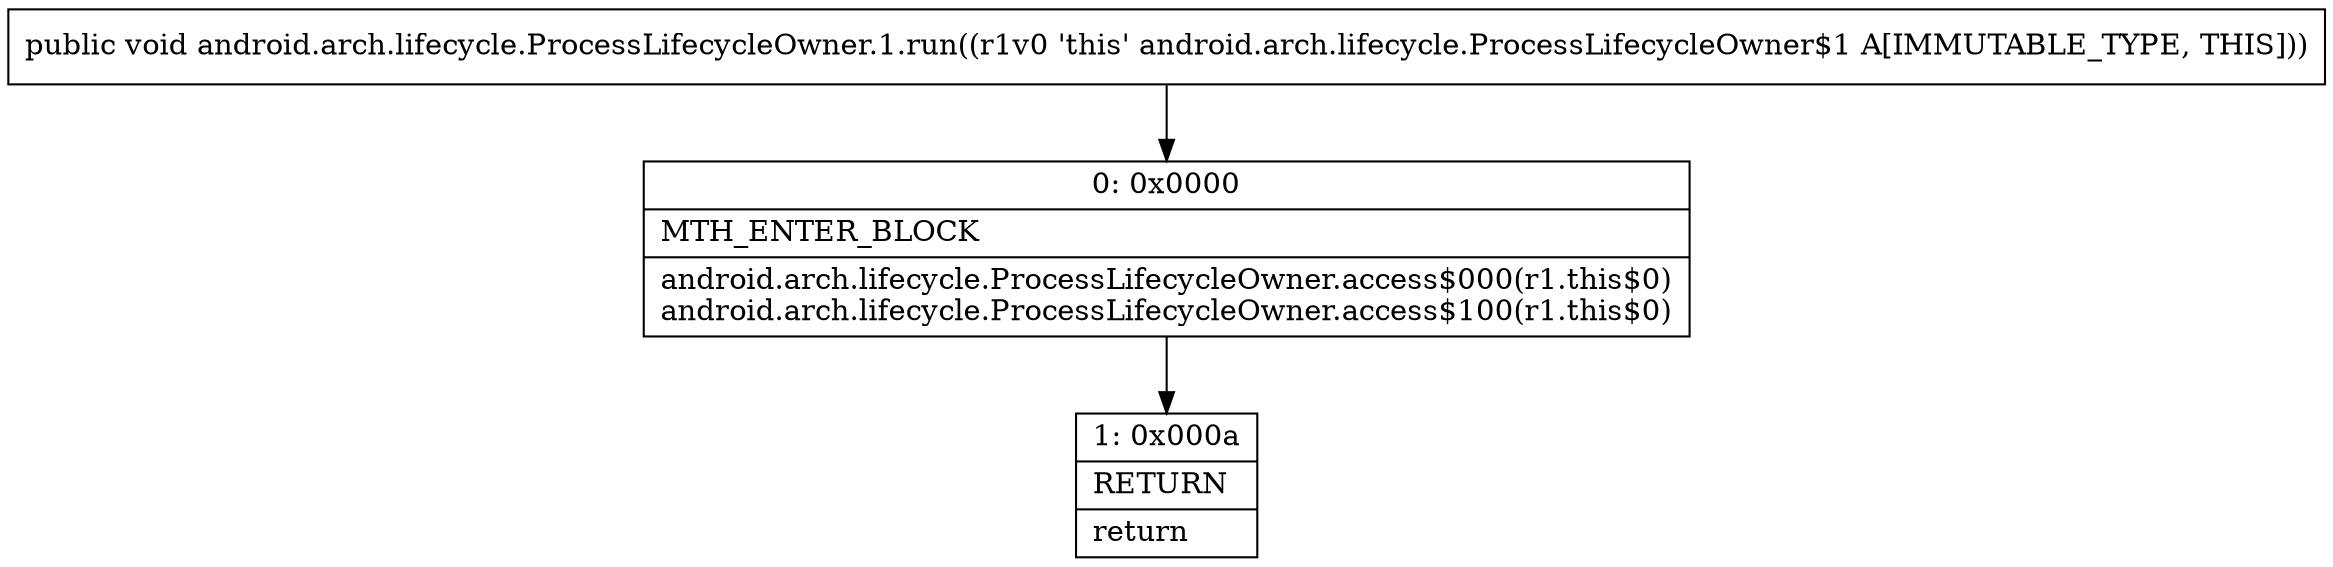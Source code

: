 digraph "CFG forandroid.arch.lifecycle.ProcessLifecycleOwner.1.run()V" {
Node_0 [shape=record,label="{0\:\ 0x0000|MTH_ENTER_BLOCK\l|android.arch.lifecycle.ProcessLifecycleOwner.access$000(r1.this$0)\landroid.arch.lifecycle.ProcessLifecycleOwner.access$100(r1.this$0)\l}"];
Node_1 [shape=record,label="{1\:\ 0x000a|RETURN\l|return\l}"];
MethodNode[shape=record,label="{public void android.arch.lifecycle.ProcessLifecycleOwner.1.run((r1v0 'this' android.arch.lifecycle.ProcessLifecycleOwner$1 A[IMMUTABLE_TYPE, THIS])) }"];
MethodNode -> Node_0;
Node_0 -> Node_1;
}

